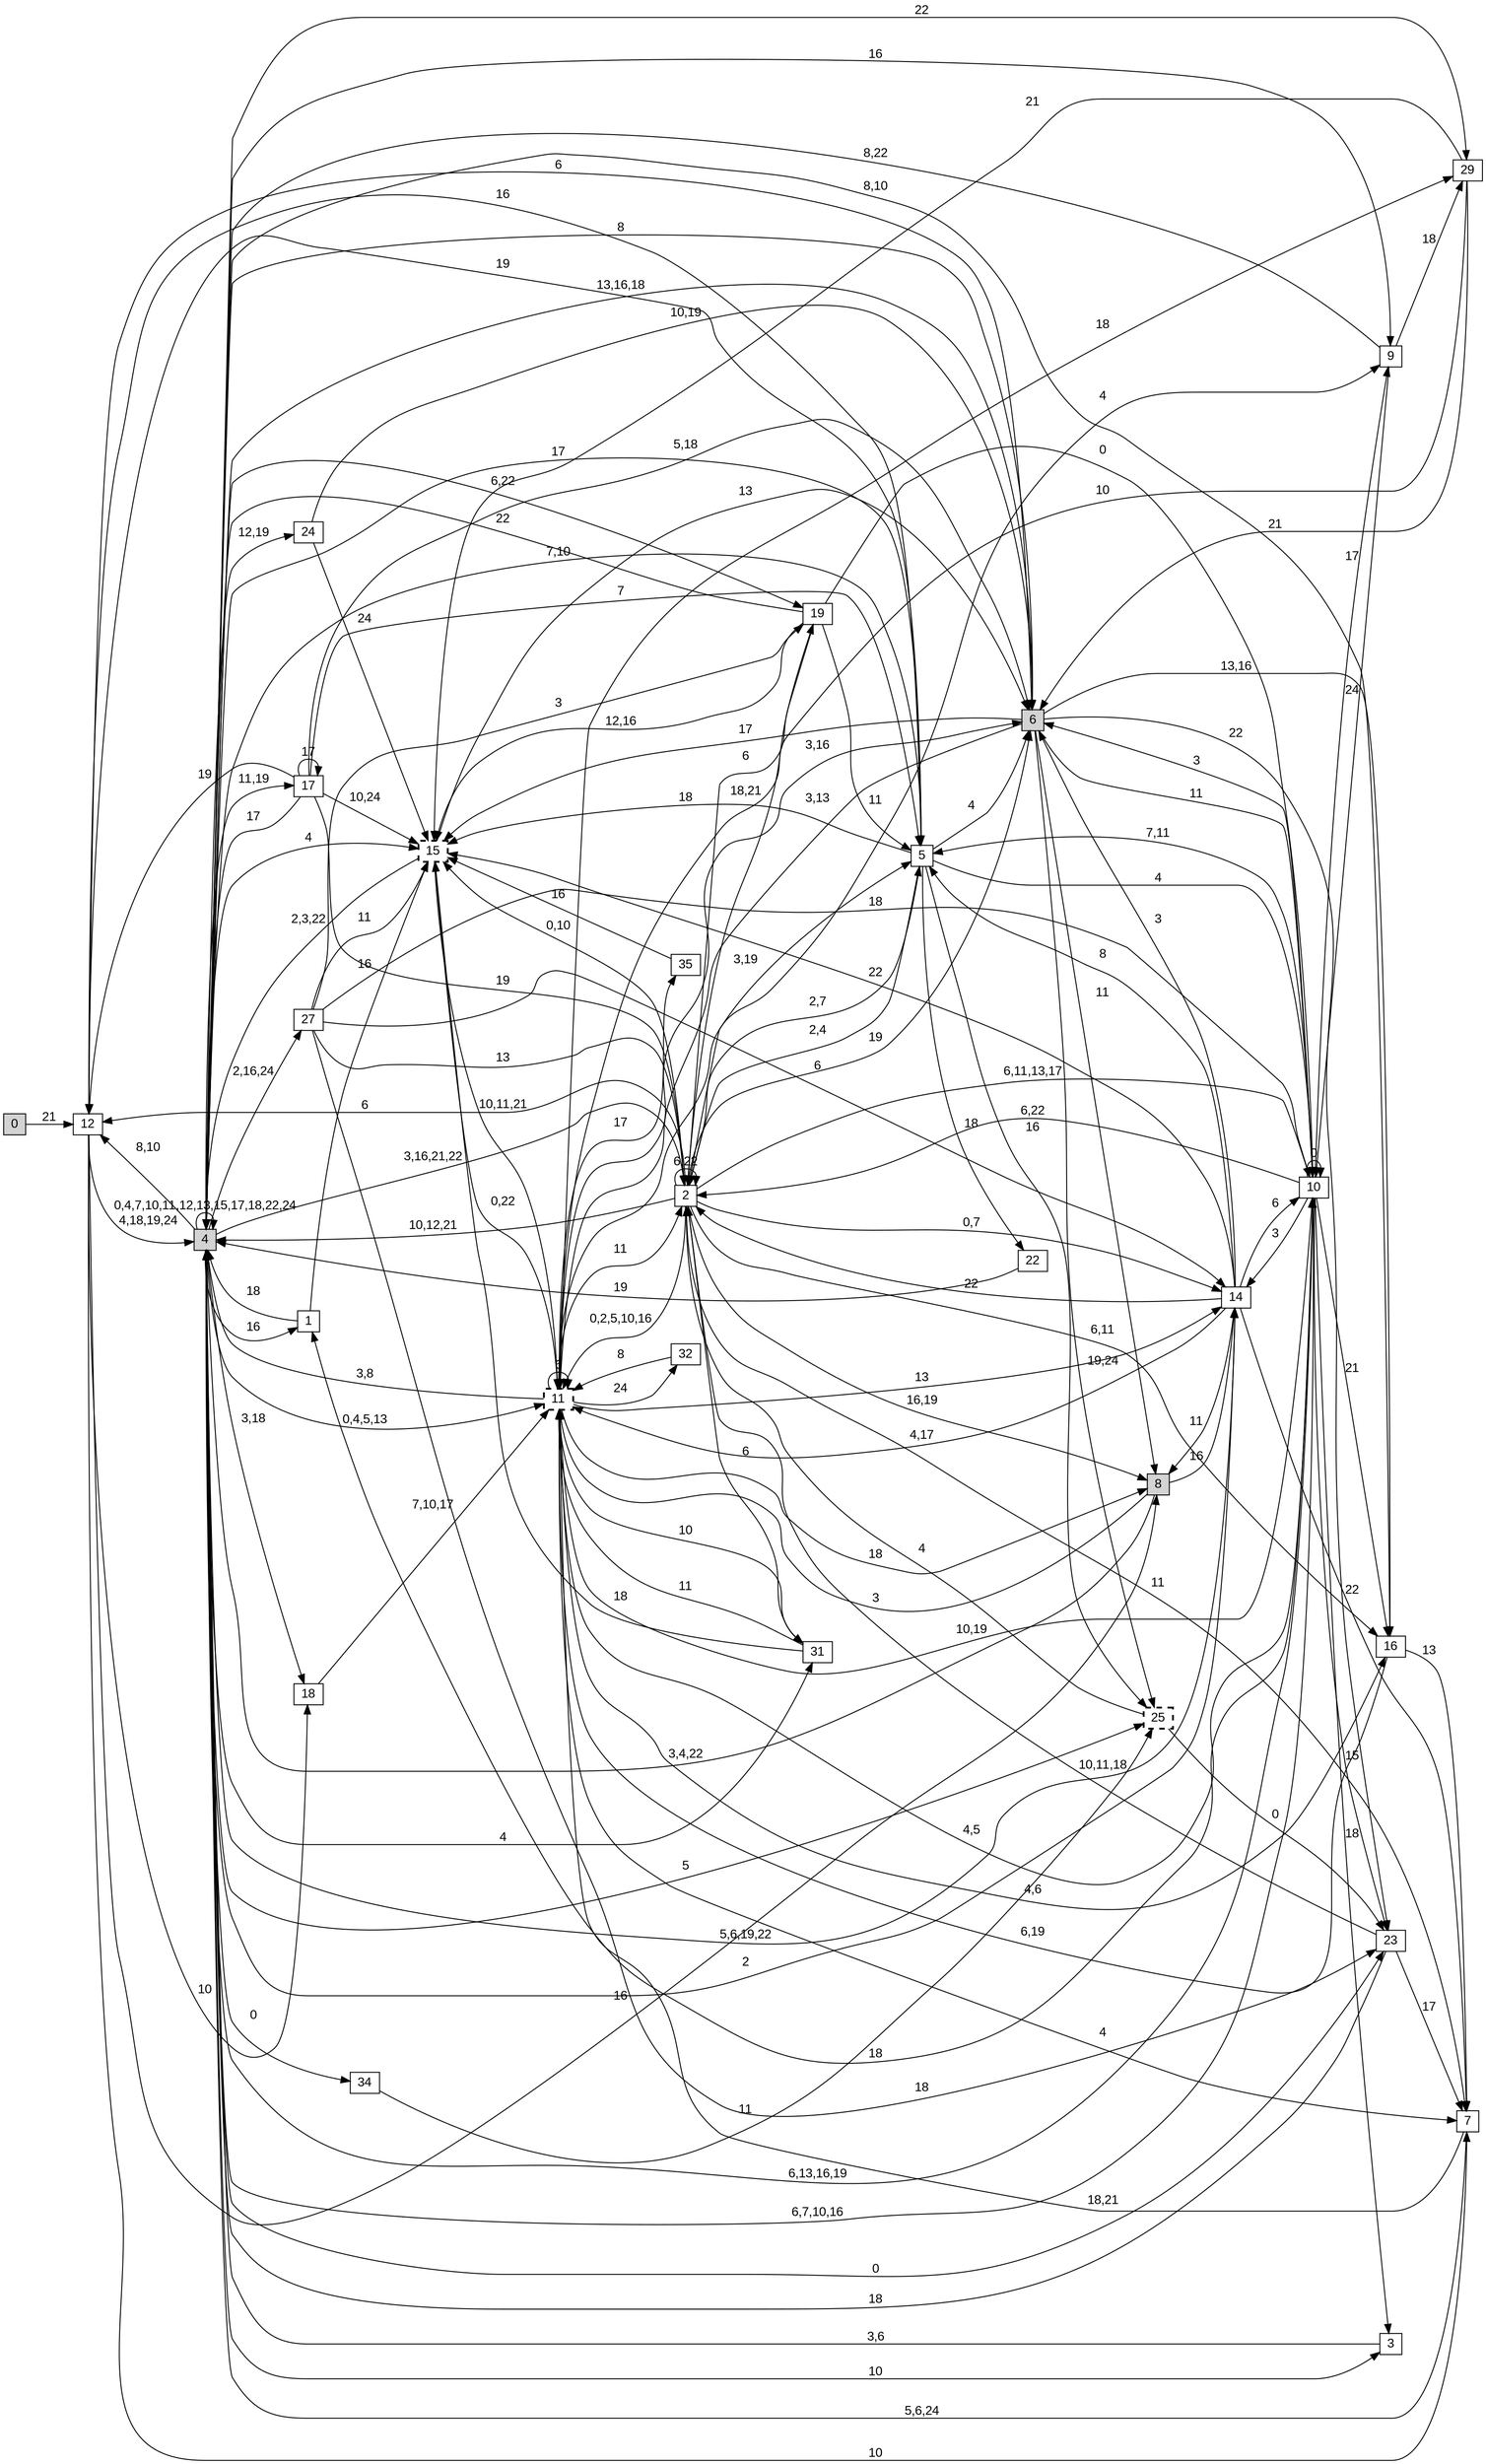 digraph "NDFA" {
  rankdir=LR
  node [shape=box width=0.1 height=0.1 fontname=Arial]
  edge [fontname=Arial]
/* Estados */
 s0 [label="0" style="filled"] /* I:1 F:0 D:0 */
 s1 [label="1" ] /* I:0 F:0 D:0 */
 s2 [label="2" ] /* I:0 F:0 D:0 */
 s3 [label="3" ] /* I:0 F:0 D:0 */
 s4 [label="4" style="filled"] /* I:1 F:0 D:0 */
 s5 [label="5" ] /* I:0 F:0 D:0 */
 s6 [label="6" style="filled"] /* I:1 F:0 D:0 */
 s7 [label="7" ] /* I:0 F:0 D:0 */
 s8 [label="8" style="filled"] /* I:1 F:0 D:0 */
 s9 [label="9" ] /* I:0 F:0 D:0 */
 s10 [label="10" ] /* I:0 F:0 D:0 */
 s11 [label="11" style="bold,dashed"] /* I:0 F:1 D:0 */
 s12 [label="12" ] /* I:0 F:0 D:0 */
 s14 [label="14" ] /* I:0 F:0 D:0 */
 s15 [label="15" style="bold,dashed"] /* I:0 F:1 D:0 */
 s16 [label="16" ] /* I:0 F:0 D:0 */
 s17 [label="17" ] /* I:0 F:0 D:0 */
 s18 [label="18" ] /* I:0 F:0 D:0 */
 s19 [label="19" ] /* I:0 F:0 D:0 */
 s22 [label="22" ] /* I:0 F:0 D:0 */
 s23 [label="23" ] /* I:0 F:0 D:0 */
 s24 [label="24" ] /* I:0 F:0 D:0 */
 s25 [label="25" style="bold,dashed"] /* I:0 F:1 D:0 */
 s27 [label="27" ] /* I:0 F:0 D:0 */
 s29 [label="29" ] /* I:0 F:0 D:0 */
 s31 [label="31" ] /* I:0 F:0 D:0 */
 s32 [label="32" ] /* I:0 F:0 D:0 */
 s34 [label="34" ] /* I:0 F:0 D:0 */
 s35 [label="35" ] /* I:0 F:0 D:0 */
/* Transiciones */
  s0 -> s12 [label="21"]
  s1 -> s4 [label="18"]
  s1 -> s15 [label="16"]
  s2 -> s2 [label="6,22"]
  s2 -> s4 [label="10,12,21"]
  s2 -> s5 [label="2,7"]
  s2 -> s6 [label="19"]
  s2 -> s7 [label="11"]
  s2 -> s8 [label="16,19"]
  s2 -> s9 [label="4"]
  s2 -> s10 [label="6,11,13,17"]
  s2 -> s11 [label="0,2,5,10,16"]
  s2 -> s12 [label="6"]
  s2 -> s14 [label="0,7"]
  s2 -> s15 [label="0,10"]
  s2 -> s16 [label="6,11"]
  s2 -> s19 [label="18,21"]
  s2 -> s31 [label="6"]
  s3 -> s4 [label="3,6"]
  s4 -> s1 [label="16"]
  s4 -> s2 [label="3,16,21,22"]
  s4 -> s3 [label="10"]
  s4 -> s4 [label="0,4,7,10,11,12,13,15,17,18,22,24"]
  s4 -> s5 [label="17"]
  s4 -> s6 [label="8"]
  s4 -> s9 [label="16"]
  s4 -> s10 [label="6,7,10,16"]
  s4 -> s11 [label="0,4,5,13"]
  s4 -> s12 [label="8,10"]
  s4 -> s14 [label="5,6,19,22"]
  s4 -> s15 [label="4"]
  s4 -> s17 [label="11,19"]
  s4 -> s18 [label="3,18"]
  s4 -> s19 [label="6,22"]
  s4 -> s23 [label="0"]
  s4 -> s24 [label="12,19"]
  s4 -> s25 [label="5"]
  s4 -> s27 [label="2,16,24"]
  s4 -> s29 [label="22"]
  s4 -> s31 [label="4"]
  s4 -> s34 [label="0"]
  s5 -> s2 [label="2,4"]
  s5 -> s4 [label="7,10"]
  s5 -> s6 [label="4"]
  s5 -> s10 [label="4"]
  s5 -> s12 [label="19"]
  s5 -> s15 [label="18"]
  s5 -> s22 [label="18"]
  s5 -> s25 [label="16"]
  s6 -> s4 [label="13,16,18"]
  s6 -> s8 [label="11"]
  s6 -> s10 [label="11"]
  s6 -> s11 [label="3,13"]
  s6 -> s15 [label="17"]
  s6 -> s16 [label="13,16"]
  s6 -> s23 [label="22"]
  s6 -> s25 [label="19,24"]
  s7 -> s4 [label="5,6,24"]
  s7 -> s11 [label="18,21"]
  s8 -> s4 [label="3,4,22"]
  s8 -> s11 [label="3"]
  s8 -> s14 [label="16"]
  s9 -> s4 [label="8,22"]
  s9 -> s10 [label="24"]
  s9 -> s29 [label="18"]
  s10 -> s1 [label="18"]
  s10 -> s2 [label="6,22"]
  s10 -> s3 [label="18"]
  s10 -> s4 [label="6,13,16,19"]
  s10 -> s5 [label="7,11"]
  s10 -> s6 [label="3"]
  s10 -> s9 [label="17"]
  s10 -> s10 [label="0"]
  s10 -> s11 [label="4,5"]
  s10 -> s14 [label="3"]
  s10 -> s16 [label="21"]
  s10 -> s23 [label="15"]
  s11 -> s2 [label="11"]
  s11 -> s4 [label="3,8"]
  s11 -> s5 [label="3,19"]
  s11 -> s6 [label="3,16"]
  s11 -> s7 [label="4"]
  s11 -> s8 [label="18"]
  s11 -> s10 [label="10,19"]
  s11 -> s11 [label="6"]
  s11 -> s14 [label="13"]
  s11 -> s15 [label="0,22"]
  s11 -> s16 [label="4,6"]
  s11 -> s29 [label="18"]
  s11 -> s31 [label="10"]
  s11 -> s32 [label="24"]
  s11 -> s35 [label="17"]
  s12 -> s4 [label="4,18,19,24"]
  s12 -> s5 [label="16"]
  s12 -> s6 [label="6"]
  s12 -> s7 [label="10"]
  s12 -> s8 [label="16"]
  s12 -> s18 [label="10"]
  s14 -> s2 [label="22"]
  s14 -> s4 [label="2"]
  s14 -> s5 [label="8"]
  s14 -> s6 [label="3"]
  s14 -> s7 [label="22"]
  s14 -> s8 [label="11"]
  s14 -> s10 [label="6"]
  s14 -> s11 [label="4,17"]
  s14 -> s15 [label="22"]
  s15 -> s4 [label="2,3,22"]
  s15 -> s6 [label="13"]
  s15 -> s11 [label="10,11,21"]
  s16 -> s4 [label="8,10"]
  s16 -> s7 [label="13"]
  s16 -> s11 [label="6,19"]
  s17 -> s2 [label="19"]
  s17 -> s4 [label="17"]
  s17 -> s5 [label="7"]
  s17 -> s6 [label="5,18"]
  s17 -> s12 [label="19"]
  s17 -> s15 [label="10,24"]
  s17 -> s17 [label="17"]
  s18 -> s11 [label="7,10,17"]
  s19 -> s2 [label="6"]
  s19 -> s4 [label="22"]
  s19 -> s5 [label="11"]
  s19 -> s10 [label="0"]
  s19 -> s15 [label="12,16"]
  s22 -> s4 [label="19"]
  s23 -> s2 [label="10,11,18"]
  s23 -> s4 [label="18"]
  s23 -> s7 [label="17"]
  s24 -> s6 [label="10,19"]
  s24 -> s15 [label="24"]
  s25 -> s2 [label="4"]
  s25 -> s23 [label="0"]
  s27 -> s2 [label="13"]
  s27 -> s10 [label="18"]
  s27 -> s14 [label="6"]
  s27 -> s15 [label="11"]
  s27 -> s19 [label="3"]
  s27 -> s23 [label="18"]
  s29 -> s6 [label="21"]
  s29 -> s11 [label="10"]
  s29 -> s15 [label="21"]
  s31 -> s11 [label="11"]
  s31 -> s15 [label="18"]
  s32 -> s11 [label="8"]
  s34 -> s25 [label="11"]
  s35 -> s15 [label="16"]
}
